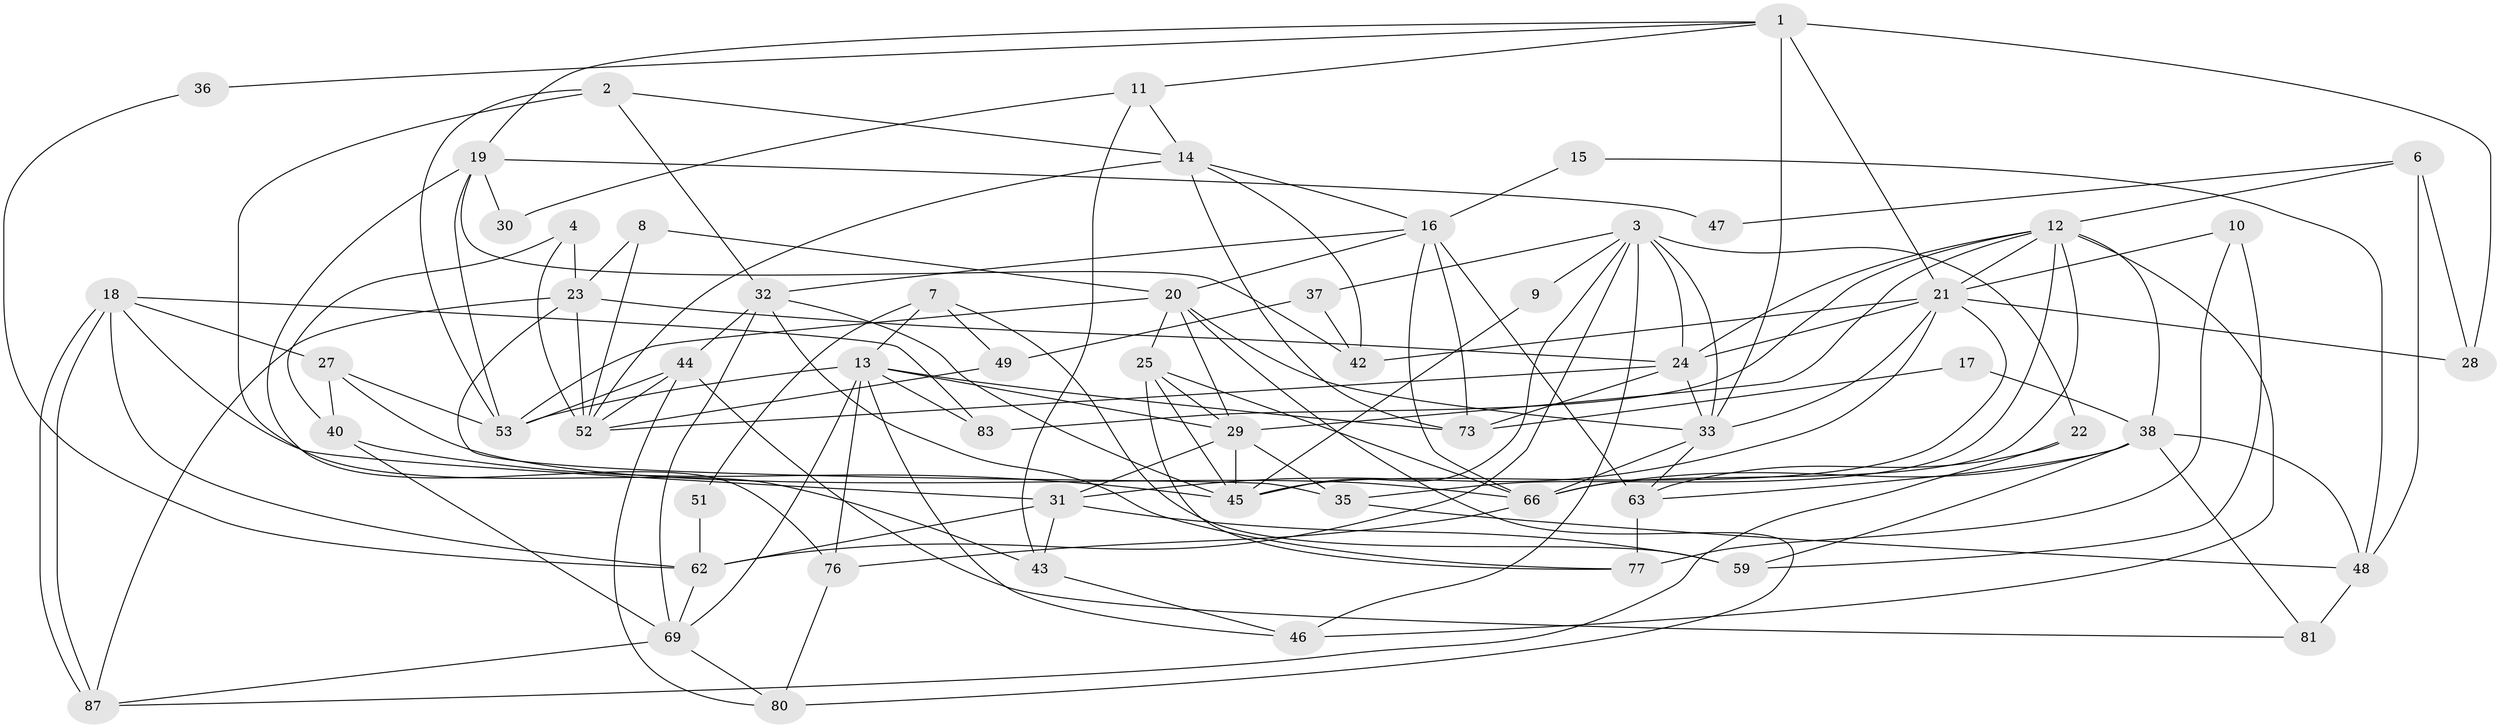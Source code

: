 // Generated by graph-tools (version 1.1) at 2025/52/02/27/25 19:52:08]
// undirected, 59 vertices, 142 edges
graph export_dot {
graph [start="1"]
  node [color=gray90,style=filled];
  1 [super="+5"];
  2;
  3 [super="+79"];
  4 [super="+54"];
  6 [super="+89"];
  7 [super="+78"];
  8;
  9;
  10 [super="+58"];
  11 [super="+64"];
  12 [super="+39"];
  13 [super="+65"];
  14 [super="+26"];
  15;
  16 [super="+84"];
  17;
  18 [super="+41"];
  19 [super="+61"];
  20 [super="+85"];
  21 [super="+86"];
  22;
  23 [super="+55"];
  24 [super="+74"];
  25 [super="+56"];
  27 [super="+67"];
  28 [super="+90"];
  29;
  30;
  31 [super="+34"];
  32 [super="+50"];
  33 [super="+92"];
  35;
  36;
  37;
  38 [super="+88"];
  40;
  42;
  43 [super="+57"];
  44;
  45 [super="+60"];
  46;
  47;
  48 [super="+72"];
  49;
  51;
  52 [super="+68"];
  53 [super="+91"];
  59;
  62 [super="+70"];
  63 [super="+82"];
  66 [super="+71"];
  69 [super="+75"];
  73;
  76;
  77;
  80;
  81;
  83;
  87;
  1 -- 21;
  1 -- 33 [weight=2];
  1 -- 36;
  1 -- 19;
  1 -- 28;
  1 -- 11;
  2 -- 32;
  2 -- 43;
  2 -- 53;
  2 -- 14;
  3 -- 46;
  3 -- 62;
  3 -- 33;
  3 -- 37;
  3 -- 22;
  3 -- 24;
  3 -- 9;
  3 -- 45;
  4 -- 52;
  4 -- 23;
  4 -- 40;
  6 -- 48;
  6 -- 47;
  6 -- 28 [weight=2];
  6 -- 12;
  7 -- 59;
  7 -- 49;
  7 -- 51;
  7 -- 13;
  8 -- 52;
  8 -- 23;
  8 -- 20;
  9 -- 45;
  10 -- 77;
  10 -- 59 [weight=2];
  10 -- 21;
  11 -- 43;
  11 -- 14;
  11 -- 30;
  12 -- 21;
  12 -- 38;
  12 -- 46;
  12 -- 66;
  12 -- 24;
  12 -- 35;
  12 -- 83;
  12 -- 29;
  13 -- 73;
  13 -- 46;
  13 -- 53 [weight=2];
  13 -- 76;
  13 -- 83;
  13 -- 29;
  13 -- 69;
  14 -- 52;
  14 -- 16;
  14 -- 73;
  14 -- 42;
  15 -- 16;
  15 -- 48;
  16 -- 20;
  16 -- 66;
  16 -- 73;
  16 -- 63 [weight=2];
  16 -- 32;
  17 -- 73;
  17 -- 38;
  18 -- 87;
  18 -- 87;
  18 -- 83;
  18 -- 27;
  18 -- 62;
  18 -- 31;
  19 -- 53;
  19 -- 30;
  19 -- 76;
  19 -- 42;
  19 -- 47;
  20 -- 33;
  20 -- 80;
  20 -- 29;
  20 -- 53;
  20 -- 25;
  21 -- 42;
  21 -- 24;
  21 -- 31;
  21 -- 45;
  21 -- 28;
  21 -- 33;
  22 -- 63;
  22 -- 87;
  23 -- 35;
  23 -- 52;
  23 -- 87;
  23 -- 24;
  24 -- 73 [weight=2];
  24 -- 33;
  24 -- 52;
  25 -- 29;
  25 -- 77;
  25 -- 66;
  25 -- 45;
  27 -- 40;
  27 -- 66 [weight=2];
  27 -- 53;
  29 -- 35;
  29 -- 45;
  29 -- 31;
  31 -- 59;
  31 -- 43;
  31 -- 62;
  32 -- 44;
  32 -- 69;
  32 -- 77;
  32 -- 45;
  33 -- 66;
  33 -- 63;
  35 -- 48;
  36 -- 62;
  37 -- 42;
  37 -- 49;
  38 -- 48;
  38 -- 59;
  38 -- 66;
  38 -- 81;
  38 -- 63;
  40 -- 69;
  40 -- 45;
  43 -- 46;
  44 -- 80;
  44 -- 81;
  44 -- 52;
  44 -- 53;
  48 -- 81;
  49 -- 52;
  51 -- 62;
  62 -- 69;
  63 -- 77;
  66 -- 76;
  69 -- 80;
  69 -- 87;
  76 -- 80;
}
